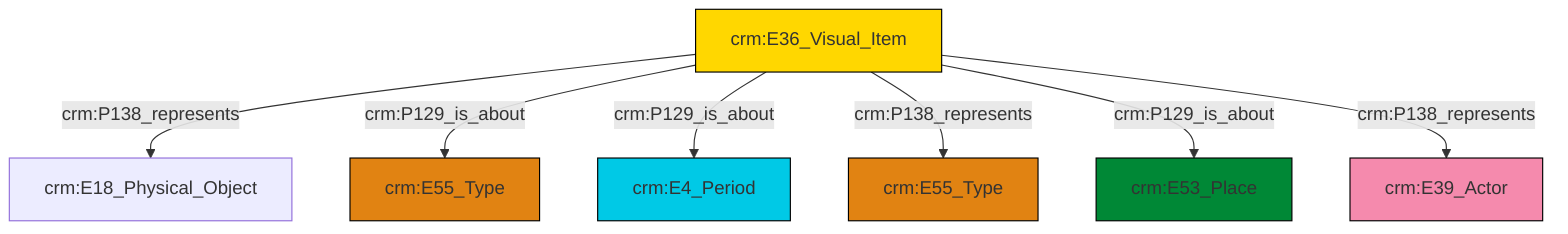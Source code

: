 graph TD
classDef Literal fill:#f2f2f2,stroke:#000000;
classDef CRM_Entity fill:#FFFFFF,stroke:#000000;
classDef Temporal_Entity fill:#00C9E6, stroke:#000000;
classDef Type fill:#E18312, stroke:#000000;
classDef Time-Span fill:#2C9C91, stroke:#000000;
classDef Appellation fill:#FFEB7F, stroke:#000000;
classDef Place fill:#008836, stroke:#000000;
classDef Persistent_Item fill:#B266B2, stroke:#000000;
classDef Conceptual_Object fill:#FFD700, stroke:#000000;
classDef Physical_Thing fill:#D2B48C, stroke:#000000;
classDef Actor fill:#f58aad, stroke:#000000;
classDef PC_Classes fill:#4ce600, stroke:#000000;
classDef Multi fill:#cccccc,stroke:#000000;

0["crm:E36_Visual_Item"]:::Conceptual_Object -->|crm:P138_represents| 1["crm:E18_Physical_Object"]:::Default
0["crm:E36_Visual_Item"]:::Conceptual_Object -->|crm:P129_is_about| 5["crm:E55_Type"]:::Type
0["crm:E36_Visual_Item"]:::Conceptual_Object -->|crm:P129_is_about| 3["crm:E4_Period"]:::Temporal_Entity
0["crm:E36_Visual_Item"]:::Conceptual_Object -->|crm:P138_represents| 6["crm:E55_Type"]:::Type
0["crm:E36_Visual_Item"]:::Conceptual_Object -->|crm:P129_is_about| 7["crm:E53_Place"]:::Place
0["crm:E36_Visual_Item"]:::Conceptual_Object -->|crm:P138_represents| 11["crm:E39_Actor"]:::Actor